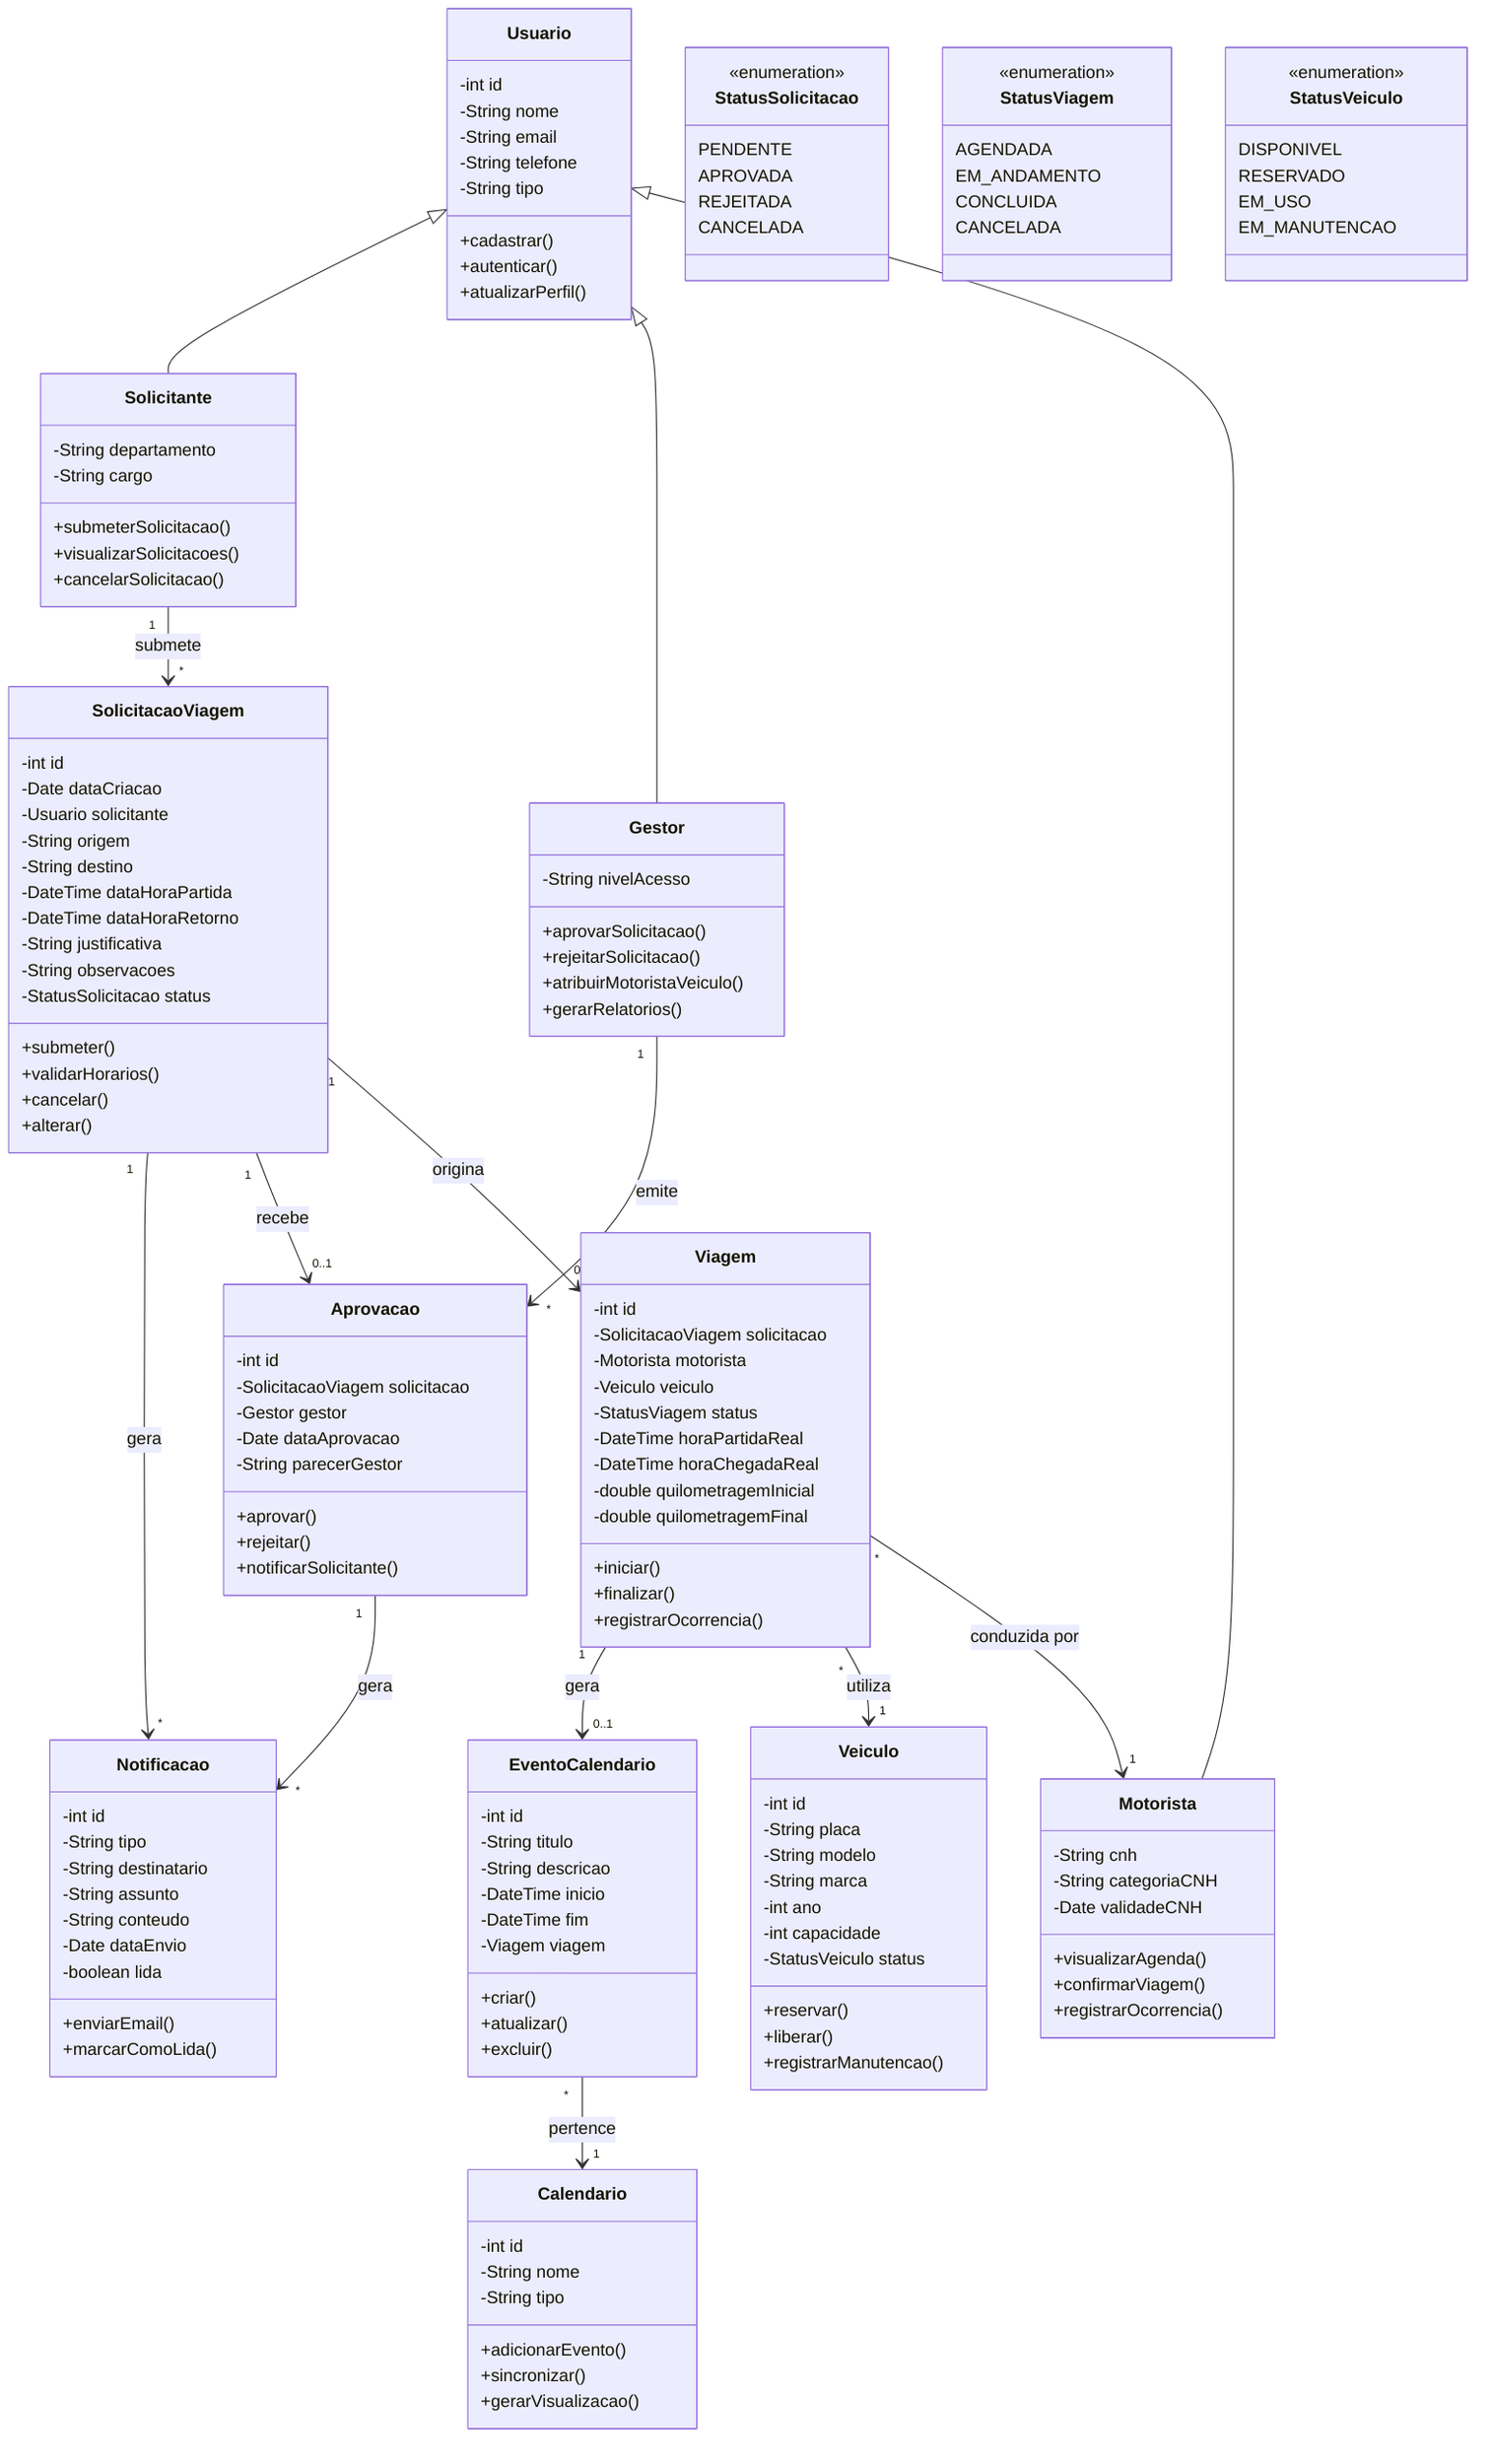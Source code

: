 classDiagram
    class Usuario {
        -int id
        -String nome
        -String email
        -String telefone
        -String tipo
        +cadastrar()
        +autenticar()
        +atualizarPerfil()
    }
    
    class Solicitante {
        -String departamento
        -String cargo
        +submeterSolicitacao()
        +visualizarSolicitacoes()
        +cancelarSolicitacao()
    }
    
    class Gestor {
        -String nivelAcesso
        +aprovarSolicitacao()
        +rejeitarSolicitacao()
        +atribuirMotoristaVeiculo()
        +gerarRelatorios()
    }
    
    class Motorista {
        -String cnh
        -String categoriaCNH
        -Date validadeCNH
        +visualizarAgenda()
        +confirmarViagem()
        +registrarOcorrencia()
    }
    
    class SolicitacaoViagem {
        -int id
        -Date dataCriacao
        -Usuario solicitante
        -String origem
        -String destino
        -DateTime dataHoraPartida
        -DateTime dataHoraRetorno
        -String justificativa
        -String observacoes
        -StatusSolicitacao status
        +submeter()
        +validarHorarios()
        +cancelar()
        +alterar()
    }
    
    class Aprovacao {
        -int id
        -SolicitacaoViagem solicitacao
        -Gestor gestor
        -Date dataAprovacao
        -String parecerGestor
        +aprovar()
        +rejeitar()
        +notificarSolicitante()
    }
    
    class Veiculo {
        -int id
        -String placa
        -String modelo
        -String marca
        -int ano
        -int capacidade
        -StatusVeiculo status
        +reservar()
        +liberar()
        +registrarManutencao()
    }
    
    class Viagem {
        -int id
        -SolicitacaoViagem solicitacao
        -Motorista motorista
        -Veiculo veiculo
        -StatusViagem status
        -DateTime horaPartidaReal
        -DateTime horaChegadaReal
        -double quilometragemInicial
        -double quilometragemFinal
        +iniciar()
        +finalizar()
        +registrarOcorrencia()
    }
    
    class Notificacao {
        -int id
        -String tipo
        -String destinatario
        -String assunto
        -String conteudo
        -Date dataEnvio
        -boolean lida
        +enviarEmail()
        +marcarComoLida()
    }
    
    class Calendario {
        -int id
        -String nome
        -String tipo
        +adicionarEvento()
        +sincronizar()
        +gerarVisualizacao()
    }
    
    class EventoCalendario {
        -int id
        -String titulo
        -String descricao
        -DateTime inicio
        -DateTime fim
        -Viagem viagem
        +criar()
        +atualizar()
        +excluir()
    }
    
    class StatusSolicitacao {
        <<enumeration>>
        PENDENTE
        APROVADA
        REJEITADA
        CANCELADA
    }

    class StatusViagem {
        <<enumeration>>
        AGENDADA
        EM_ANDAMENTO
        CONCLUIDA
        CANCELADA
    }
    
    class StatusVeiculo {
        <<enumeration>>
        DISPONIVEL
        RESERVADO
        EM_USO
        EM_MANUTENCAO
    }

    Usuario <|-- Solicitante
    Usuario <|-- Gestor
    Usuario <|-- Motorista
    
    Solicitante "1" --> "*" SolicitacaoViagem : submete
    SolicitacaoViagem "1" --> "*" Notificacao : gera
    SolicitacaoViagem "1" --> "0..1" Aprovacao : recebe
    SolicitacaoViagem "1" --> "0..1" Viagem : origina
    
    Gestor "1" --> "*" Aprovacao : emite
    Aprovacao "1" --> "*" Notificacao : gera
    
    Viagem "1" --> "0..1" EventoCalendario : gera
    EventoCalendario "*" --> "1" Calendario : pertence
    
    Viagem "*" --> "1" Veiculo : utiliza
    Viagem "*" --> "1" Motorista : conduzida por